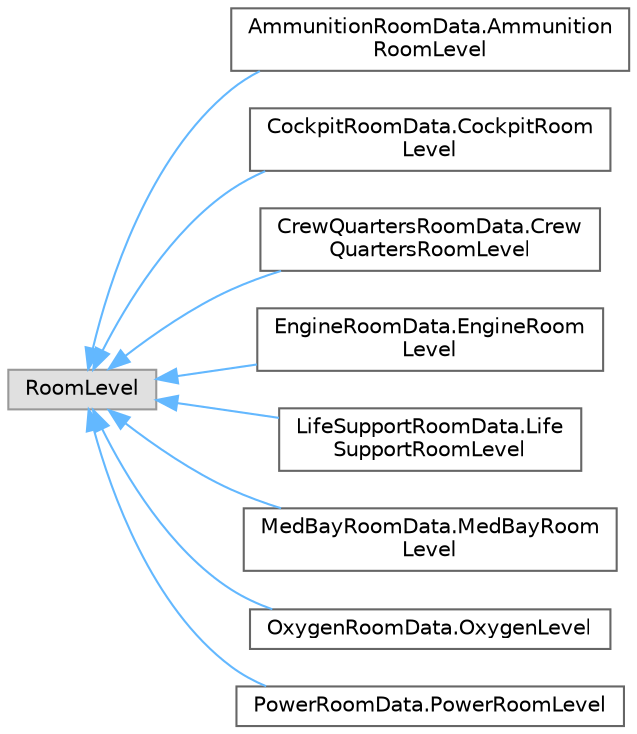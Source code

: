 digraph "Graphical Class Hierarchy"
{
 // INTERACTIVE_SVG=YES
 // LATEX_PDF_SIZE
  bgcolor="transparent";
  edge [fontname=Helvetica,fontsize=10,labelfontname=Helvetica,labelfontsize=10];
  node [fontname=Helvetica,fontsize=10,shape=box,height=0.2,width=0.4];
  rankdir="LR";
  Node0 [id="Node000000",label="RoomLevel",height=0.2,width=0.4,color="grey60", fillcolor="#E0E0E0", style="filled",tooltip=" "];
  Node0 -> Node1 [id="edge104_Node000000_Node000001",dir="back",color="steelblue1",style="solid",tooltip=" "];
  Node1 [id="Node000001",label="AmmunitionRoomData.Ammunition\lRoomLevel",height=0.2,width=0.4,color="grey40", fillcolor="white", style="filled",URL="$class_ammunition_room_data_1_1_ammunition_room_level.html",tooltip=" "];
  Node0 -> Node2 [id="edge105_Node000000_Node000002",dir="back",color="steelblue1",style="solid",tooltip=" "];
  Node2 [id="Node000002",label="CockpitRoomData.CockpitRoom\lLevel",height=0.2,width=0.4,color="grey40", fillcolor="white", style="filled",URL="$class_cockpit_room_data_1_1_cockpit_room_level.html",tooltip=" "];
  Node0 -> Node3 [id="edge106_Node000000_Node000003",dir="back",color="steelblue1",style="solid",tooltip=" "];
  Node3 [id="Node000003",label="CrewQuartersRoomData.Crew\lQuartersRoomLevel",height=0.2,width=0.4,color="grey40", fillcolor="white", style="filled",URL="$class_crew_quarters_room_data_1_1_crew_quarters_room_level.html",tooltip=" "];
  Node0 -> Node4 [id="edge107_Node000000_Node000004",dir="back",color="steelblue1",style="solid",tooltip=" "];
  Node4 [id="Node000004",label="EngineRoomData.EngineRoom\lLevel",height=0.2,width=0.4,color="grey40", fillcolor="white", style="filled",URL="$class_engine_room_data_1_1_engine_room_level.html",tooltip=" "];
  Node0 -> Node5 [id="edge108_Node000000_Node000005",dir="back",color="steelblue1",style="solid",tooltip=" "];
  Node5 [id="Node000005",label="LifeSupportRoomData.Life\lSupportRoomLevel",height=0.2,width=0.4,color="grey40", fillcolor="white", style="filled",URL="$class_life_support_room_data_1_1_life_support_room_level.html",tooltip=" "];
  Node0 -> Node6 [id="edge109_Node000000_Node000006",dir="back",color="steelblue1",style="solid",tooltip=" "];
  Node6 [id="Node000006",label="MedBayRoomData.MedBayRoom\lLevel",height=0.2,width=0.4,color="grey40", fillcolor="white", style="filled",URL="$class_med_bay_room_data_1_1_med_bay_room_level.html",tooltip=" "];
  Node0 -> Node7 [id="edge110_Node000000_Node000007",dir="back",color="steelblue1",style="solid",tooltip=" "];
  Node7 [id="Node000007",label="OxygenRoomData.OxygenLevel",height=0.2,width=0.4,color="grey40", fillcolor="white", style="filled",URL="$class_oxygen_room_data_1_1_oxygen_level.html",tooltip=" "];
  Node0 -> Node8 [id="edge111_Node000000_Node000008",dir="back",color="steelblue1",style="solid",tooltip=" "];
  Node8 [id="Node000008",label="PowerRoomData.PowerRoomLevel",height=0.2,width=0.4,color="grey40", fillcolor="white", style="filled",URL="$class_power_room_data_1_1_power_room_level.html",tooltip=" "];
}
